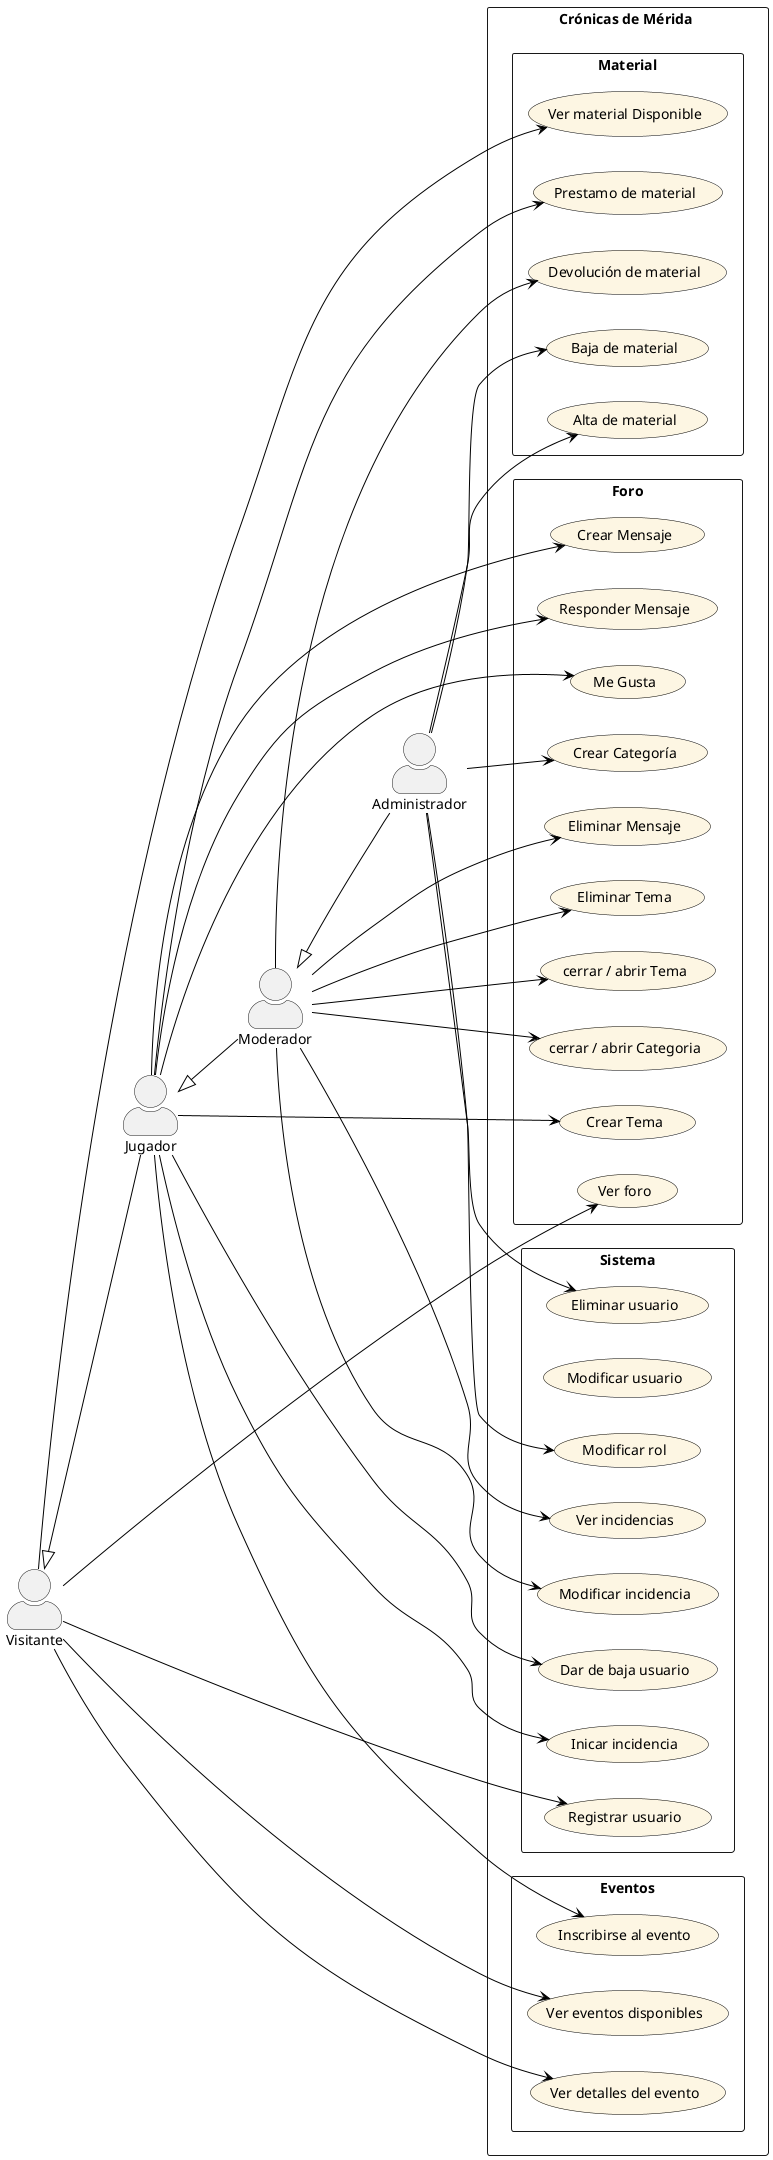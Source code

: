 @startuml

left to right direction
skinparam packageStyle rectangle
skinparam actorStyle awesome
skinparam usecase {
  BackgroundColor #FDF6E3
  BorderColor black
  ArrowColor black
}

actor Visitante
actor Jugador
actor Moderador
actor Administrador

Visitante <|-- Jugador
Jugador <|-- Moderador

Moderador <|-- Administrador

rectangle "Crónicas de Mérida " {
     
     package "Eventos" { 
        usecase UC1 as "Ver eventos disponibles"
        usecase UC2 as "Ver detalles del evento"
        usecase UC3 as "Inscribirse al evento"
        }
     
     package "Material"{
        usecase UC4 as "Ver material Disponible"
        usecase UC5 as "Prestamo de material"
        usecase UC6 as "Devolución de material"
        usecase UC7 as "Alta de material"
        usecase UC8 as "Baja de material"
     }

     package "Foro" {
        usecase UC9 as "Ver foro"
        usecase UC10 as "Crear Categoría"
        usecase UC11 as "Crear Tema"
        usecase UC12 as "Crear Mensaje"
        usecase UC13 as "Responder Mensaje"
        usecase UC14 as "Eliminar Mensaje"
        usecase UC15 as "Eliminar Tema"
        usecase UC16 as "cerrar / abrir Tema"
        usecase UC17 as "cerrar / abrir Categoria"
        usecase UC26 as "Me Gusta"
        }

        package "Sistema" {
        usecase UC18 as "Registrar usuario"
        usecase UC19 as "Modificar usuario"
        usecase UC20 as "Eliminar usuario"
        usecase UC21 as "Modificar rol"
        usecase UC22 as "Dar de baja usuario"
        usecase UC23 as "Inicar incidencia"
        usecase UC24 as "Ver incidencias"
        usecase UC25 as "Modificar incidencia"
}

    Visitante --> UC1
    Visitante --> UC2
    Visitante --> UC4
    Visitante --> UC9
    Visitante --> UC18

    Jugador --> UC3
    Jugador --> UC5
    Jugador --> UC11
    Jugador --> UC12
    Jugador --> UC13

    Jugador --> UC26
    Jugador --> UC22
    Jugador --> UC23    

    Moderador --> UC6
    Moderador --> UC14
    Moderador --> UC15
    Moderador --> UC16
    Moderador --> UC17
    Moderador --> UC24
    Moderador --> UC25

    Administrador --> UC7
    Administrador --> UC8
    Administrador --> UC10
    Administrador --> UC20
    Administrador --> UC21
   

@enduml